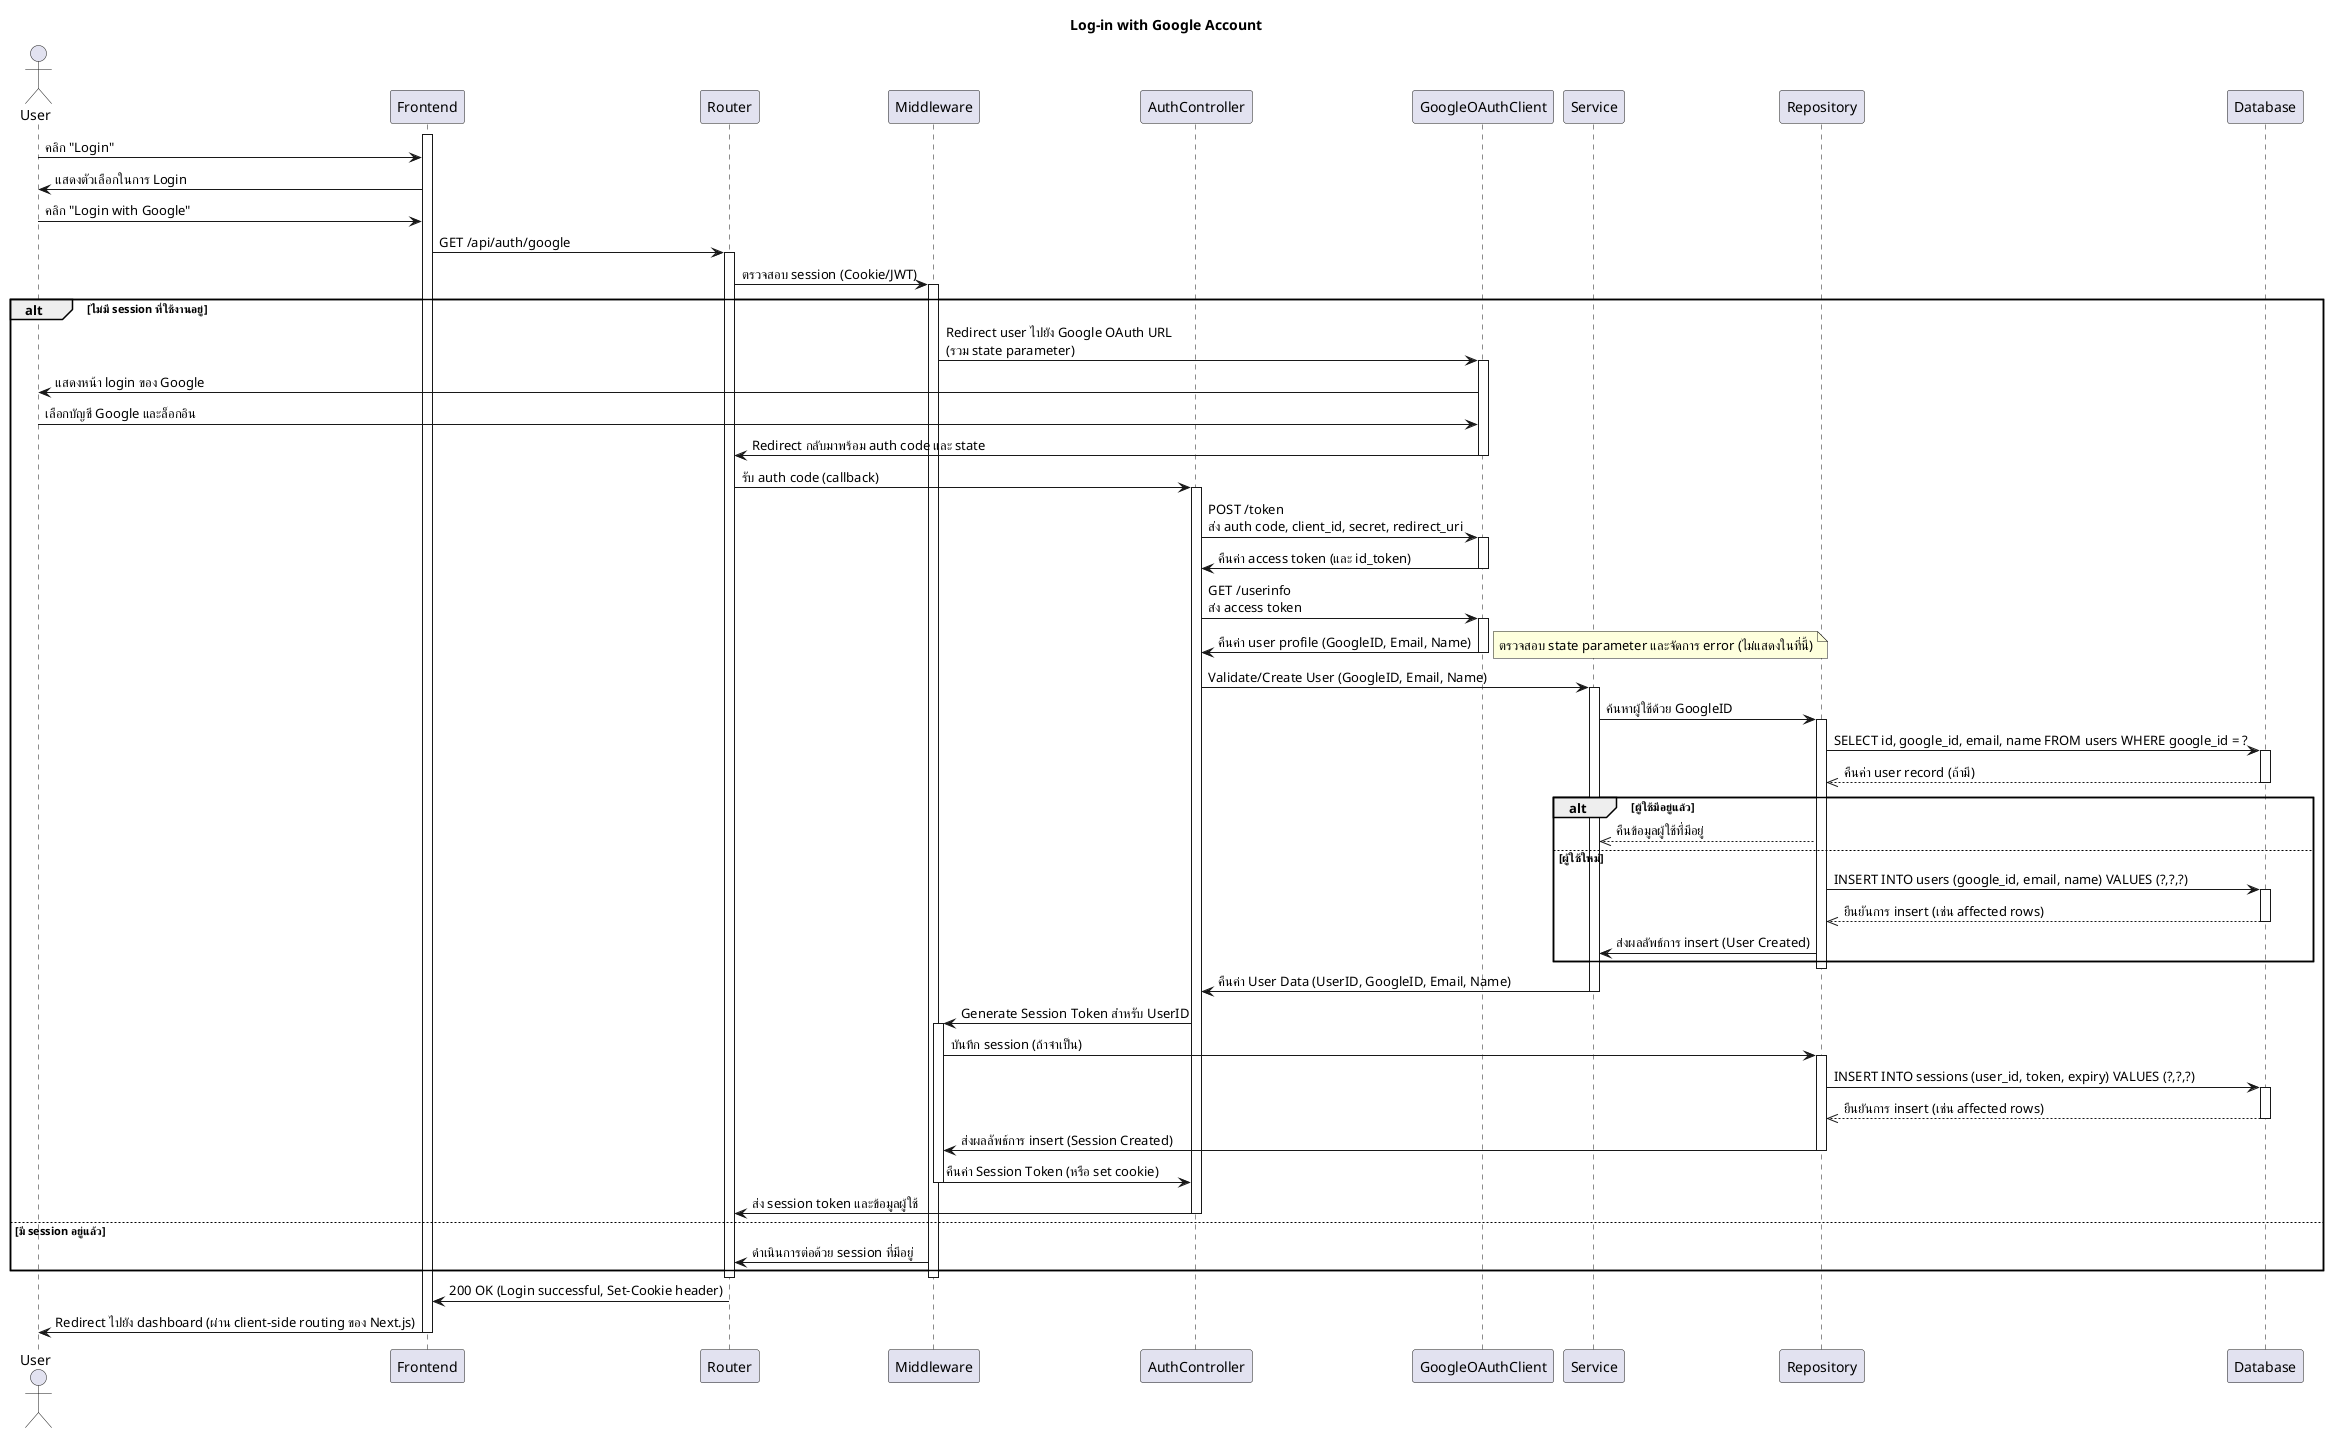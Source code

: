 @startuml SequenceDiagram
title Log-in with Google Account

actor User
participant Frontend
participant Router
participant Middleware
participant AuthController
participant GoogleOAuthClient as GoogleOAuth
participant Service
participant Repository
participant Database

activate Frontend
User -> Frontend: คลิก "Login"
Frontend -> User: แสดงตัวเลือกในการ Login
User -> Frontend: คลิก "Login with Google"
Frontend -> Router: GET /api/auth/google
activate Router

Router -> Middleware: ตรวจสอบ session (Cookie/JWT)
activate Middleware

alt ไม่มี session ที่ใช้งานอยู่
    Middleware -> GoogleOAuth: Redirect user ไปยัง Google OAuth URL\n(รวม state parameter)
    activate GoogleOAuth
    GoogleOAuth -> User: แสดงหน้า login ของ Google
    User -> GoogleOAuth: เลือกบัญชี Google และล็อกอิน
    GoogleOAuth -> Router: Redirect กลับมาพร้อม auth code และ state
    deactivate GoogleOAuth

    Router -> AuthController: รับ auth code (callback)
    activate AuthController
    AuthController -> GoogleOAuth: POST /token\nส่ง auth code, client_id, secret, redirect_uri
    activate GoogleOAuth
    GoogleOAuth -> AuthController: คืนค่า access token (และ id_token)
    deactivate GoogleOAuth
    AuthController -> GoogleOAuth: GET /userinfo\nส่ง access token
    activate GoogleOAuth
    GoogleOAuth -> AuthController: คืนค่า user profile (GoogleID, Email, Name)
    deactivate GoogleOAuth

    note right: ตรวจสอบ state parameter และจัดการ error (ไม่แสดงในที่นี้)

    AuthController -> Service: Validate/Create User (GoogleID, Email, Name)
    activate Service
    Service -> Repository: ค้นหาผู้ใช้ด้วย GoogleID
    activate Repository
    Repository -> Database: SELECT id, google_id, email, name FROM users WHERE google_id = ?
    activate Database
    Database -->> Repository: คืนค่า user record (ถ้ามี)
    deactivate Database
    alt ผู้ใช้มีอยู่แล้ว
        Repository -->> Service: คืนข้อมูลผู้ใช้ที่มีอยู่
    else ผู้ใช้ใหม่
        Repository -> Database: INSERT INTO users (google_id, email, name) VALUES (?,?,?)
        activate Database
        Database -->> Repository: ยืนยันการ insert (เช่น affected rows)
        deactivate Database
        Repository -> Service: ส่งผลลัพธ์การ insert (User Created)
    end
    deactivate Repository
    Service -> AuthController: คืนค่า User Data (UserID, GoogleID, Email, Name)
    deactivate Service

    AuthController -> Middleware: Generate Session Token สำหรับ UserID
    activate Middleware
    Middleware -> Repository: บันทึก session (ถ้าจำเป็น)
    activate Repository
    Repository -> Database: INSERT INTO sessions (user_id, token, expiry) VALUES (?,?,?)
    activate Database
    Database -->> Repository: ยืนยันการ insert (เช่น affected rows)
    deactivate Database
    Repository -> Middleware: ส่งผลลัพธ์การ insert (Session Created)
    deactivate Repository
    Middleware -> AuthController: คืนค่า Session Token (หรือ set cookie)
    deactivate Middleware

    AuthController -> Router: ส่ง session token และข้อมูลผู้ใช้
    deactivate AuthController

else มี session อยู่แล้ว
    Middleware -> Router: ดำเนินการต่อด้วย session ที่มีอยู่
end

deactivate Middleware
deactivate Router

Router -> Frontend: 200 OK (Login successful, Set-Cookie header)
Frontend -> User: Redirect ไปยัง dashboard (ผ่าน client-side routing ของ Next.js)
deactivate Frontend

@enduml
